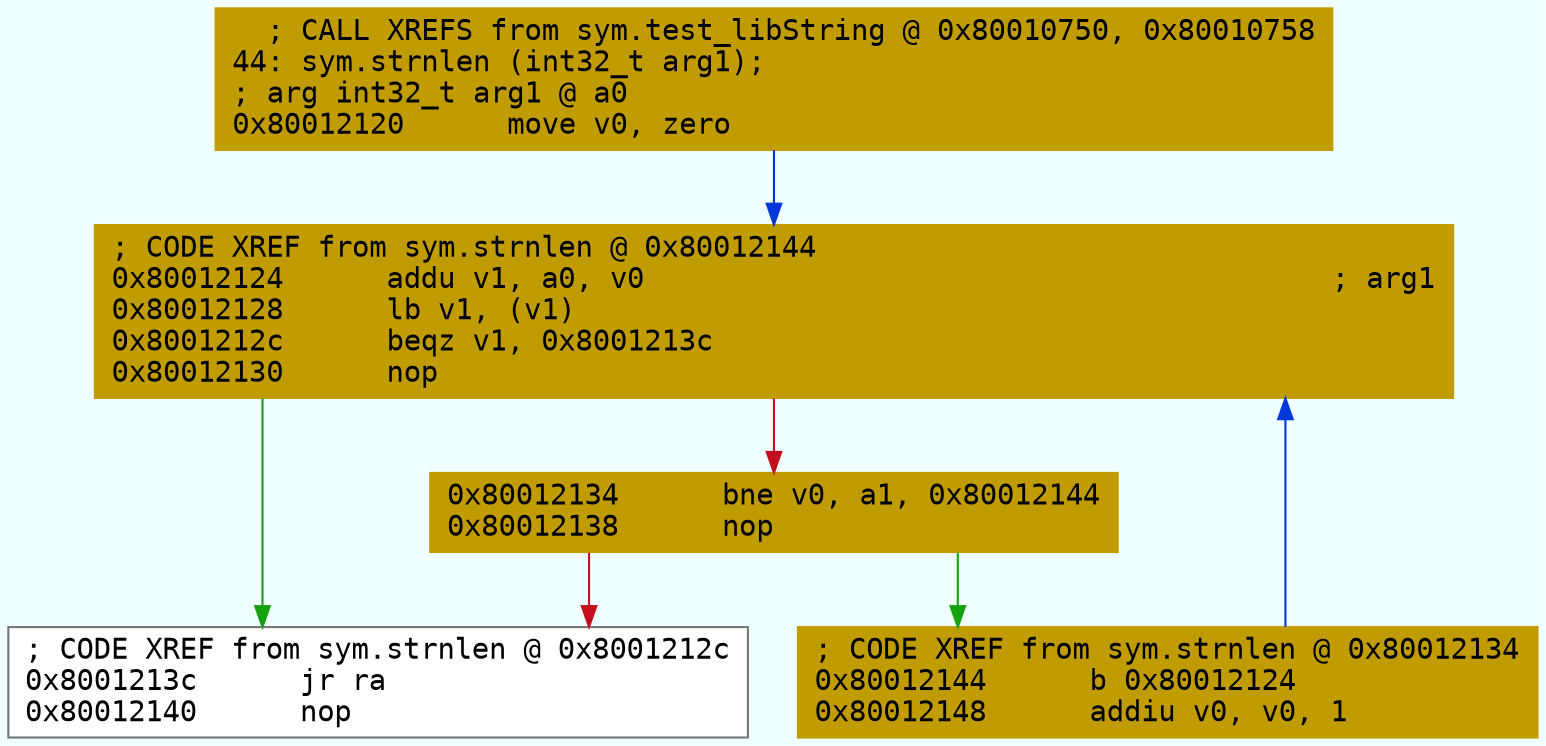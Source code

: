 digraph code {
	graph [bgcolor=azure fontsize=8 fontname="Courier" splines="ortho"];
	node [fillcolor=gray style=filled shape=box];
	edge [arrowhead="normal"];
	"0x80012120" [URL="sym.strnlen/0x80012120", fillcolor="#c19c00",color="#c19c00", fontname="Courier",label="  ; CALL XREFS from sym.test_libString @ 0x80010750, 0x80010758\l44: sym.strnlen (int32_t arg1);\l; arg int32_t arg1 @ a0\l0x80012120      move v0, zero\l"]
	"0x80012124" [URL="sym.strnlen/0x80012124", fillcolor="#c19c00",color="#c19c00", fontname="Courier",label="; CODE XREF from sym.strnlen @ 0x80012144\l0x80012124      addu v1, a0, v0                                        ; arg1\l0x80012128      lb v1, (v1)\l0x8001212c      beqz v1, 0x8001213c\l0x80012130      nop\l"]
	"0x80012134" [URL="sym.strnlen/0x80012134", fillcolor="#c19c00",color="#c19c00", fontname="Courier",label="0x80012134      bne v0, a1, 0x80012144\l0x80012138      nop\l"]
	"0x8001213c" [URL="sym.strnlen/0x8001213c", fillcolor="white",color="#767676", fontname="Courier",label="; CODE XREF from sym.strnlen @ 0x8001212c\l0x8001213c      jr ra\l0x80012140      nop\l"]
	"0x80012144" [URL="sym.strnlen/0x80012144", fillcolor="#c19c00",color="#c19c00", fontname="Courier",label="; CODE XREF from sym.strnlen @ 0x80012134\l0x80012144      b 0x80012124\l0x80012148      addiu v0, v0, 1\l"]
        "0x80012120" -> "0x80012124" [color="#0037da"];
        "0x80012124" -> "0x8001213c" [color="#13a10e"];
        "0x80012124" -> "0x80012134" [color="#c50f1f"];
        "0x80012134" -> "0x80012144" [color="#13a10e"];
        "0x80012134" -> "0x8001213c" [color="#c50f1f"];
        "0x80012144" -> "0x80012124" [color="#0037da"];
}
